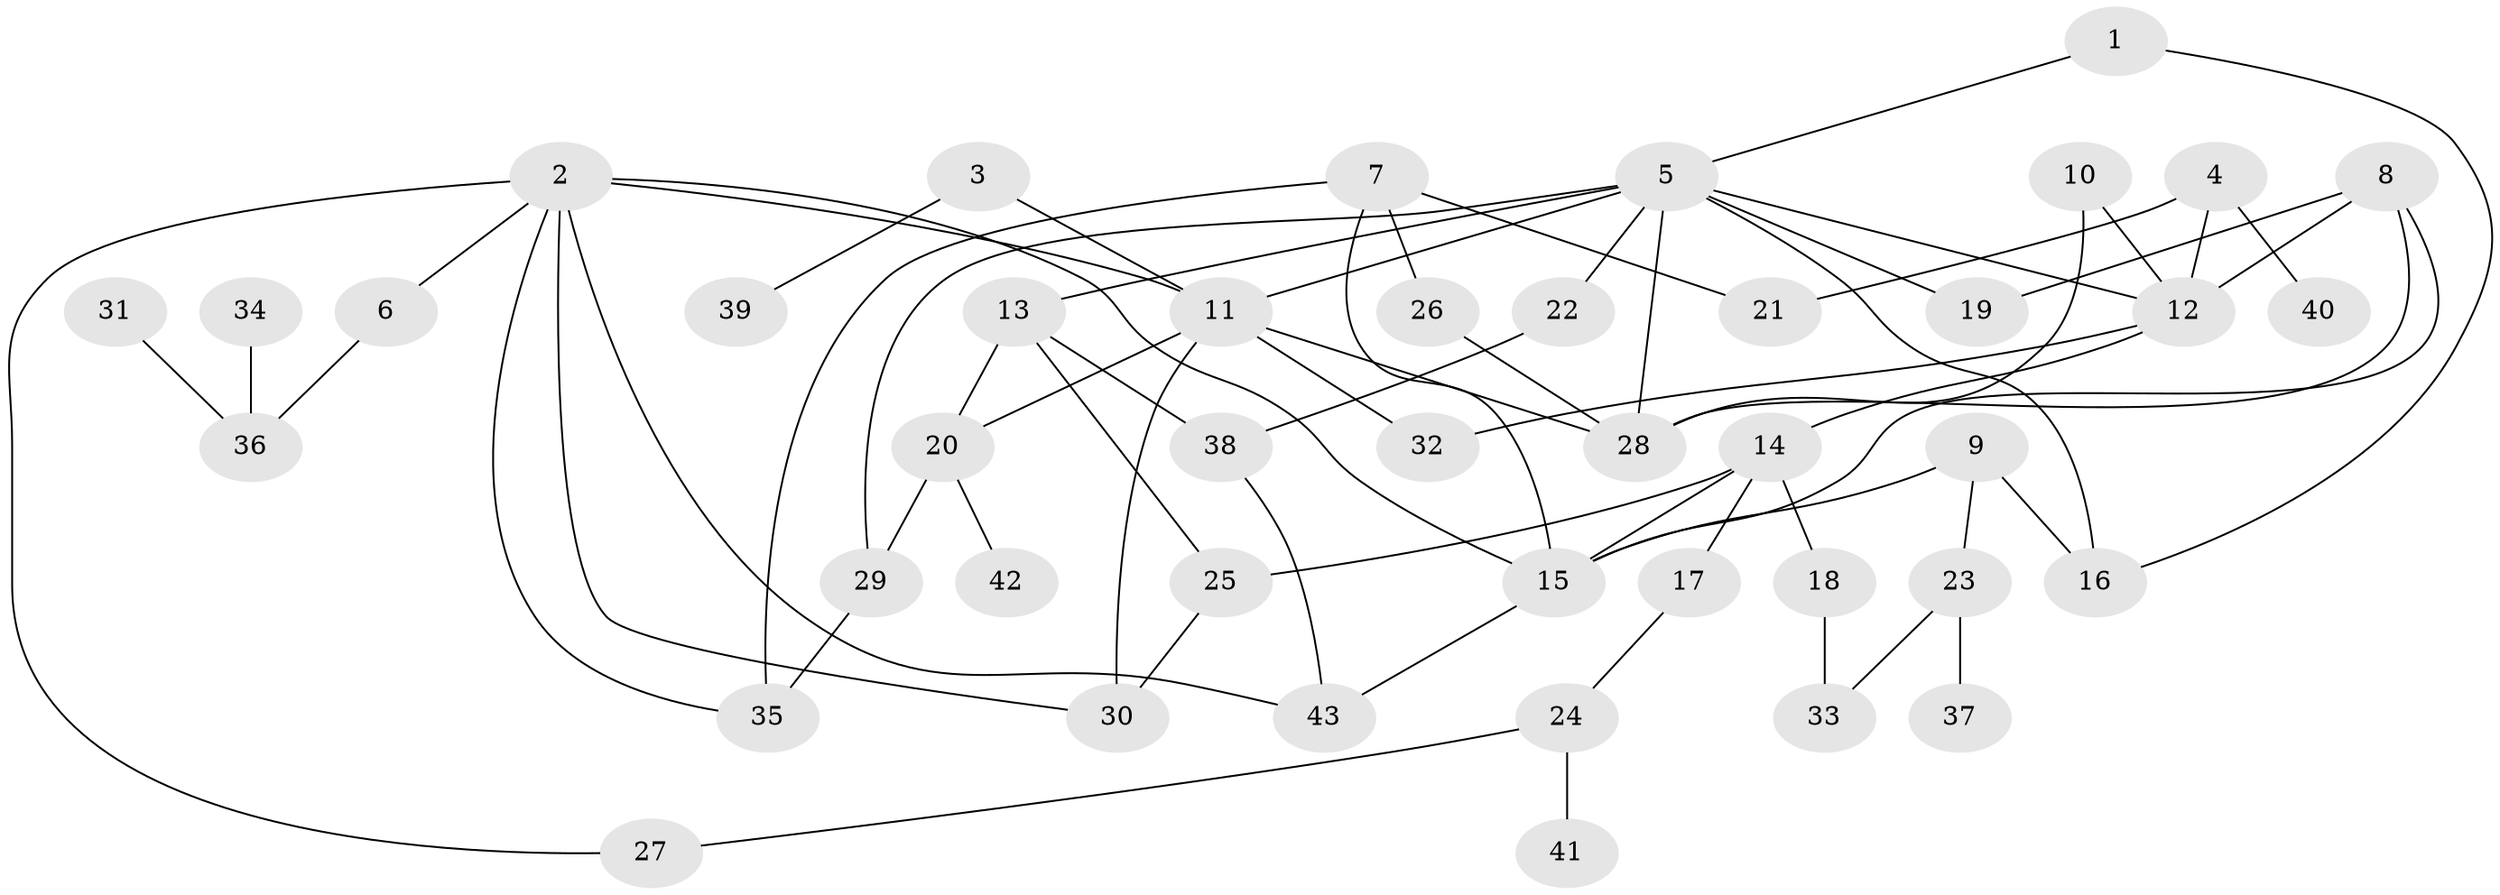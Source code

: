 // original degree distribution, {4: 0.16279069767441862, 5: 0.046511627906976744, 3: 0.18604651162790697, 7: 0.03488372093023256, 1: 0.2441860465116279, 2: 0.313953488372093, 6: 0.011627906976744186}
// Generated by graph-tools (version 1.1) at 2025/01/03/09/25 03:01:03]
// undirected, 43 vertices, 65 edges
graph export_dot {
graph [start="1"]
  node [color=gray90,style=filled];
  1;
  2;
  3;
  4;
  5;
  6;
  7;
  8;
  9;
  10;
  11;
  12;
  13;
  14;
  15;
  16;
  17;
  18;
  19;
  20;
  21;
  22;
  23;
  24;
  25;
  26;
  27;
  28;
  29;
  30;
  31;
  32;
  33;
  34;
  35;
  36;
  37;
  38;
  39;
  40;
  41;
  42;
  43;
  1 -- 5 [weight=1.0];
  1 -- 16 [weight=1.0];
  2 -- 6 [weight=1.0];
  2 -- 11 [weight=1.0];
  2 -- 15 [weight=1.0];
  2 -- 27 [weight=1.0];
  2 -- 30 [weight=1.0];
  2 -- 35 [weight=1.0];
  2 -- 43 [weight=1.0];
  3 -- 11 [weight=1.0];
  3 -- 39 [weight=1.0];
  4 -- 12 [weight=1.0];
  4 -- 21 [weight=1.0];
  4 -- 40 [weight=1.0];
  5 -- 11 [weight=1.0];
  5 -- 12 [weight=1.0];
  5 -- 13 [weight=1.0];
  5 -- 16 [weight=1.0];
  5 -- 19 [weight=1.0];
  5 -- 22 [weight=1.0];
  5 -- 28 [weight=1.0];
  5 -- 29 [weight=1.0];
  6 -- 36 [weight=1.0];
  7 -- 15 [weight=1.0];
  7 -- 21 [weight=1.0];
  7 -- 26 [weight=1.0];
  7 -- 35 [weight=1.0];
  8 -- 12 [weight=1.0];
  8 -- 15 [weight=1.0];
  8 -- 19 [weight=1.0];
  8 -- 28 [weight=1.0];
  9 -- 15 [weight=2.0];
  9 -- 16 [weight=1.0];
  9 -- 23 [weight=1.0];
  10 -- 12 [weight=1.0];
  10 -- 28 [weight=1.0];
  11 -- 20 [weight=1.0];
  11 -- 28 [weight=1.0];
  11 -- 30 [weight=1.0];
  11 -- 32 [weight=1.0];
  12 -- 14 [weight=1.0];
  12 -- 32 [weight=1.0];
  13 -- 20 [weight=1.0];
  13 -- 25 [weight=2.0];
  13 -- 38 [weight=1.0];
  14 -- 15 [weight=1.0];
  14 -- 17 [weight=1.0];
  14 -- 18 [weight=1.0];
  14 -- 25 [weight=1.0];
  15 -- 43 [weight=1.0];
  17 -- 24 [weight=1.0];
  18 -- 33 [weight=1.0];
  20 -- 29 [weight=1.0];
  20 -- 42 [weight=2.0];
  22 -- 38 [weight=1.0];
  23 -- 33 [weight=1.0];
  23 -- 37 [weight=1.0];
  24 -- 27 [weight=1.0];
  24 -- 41 [weight=1.0];
  25 -- 30 [weight=1.0];
  26 -- 28 [weight=1.0];
  29 -- 35 [weight=1.0];
  31 -- 36 [weight=1.0];
  34 -- 36 [weight=1.0];
  38 -- 43 [weight=1.0];
}
